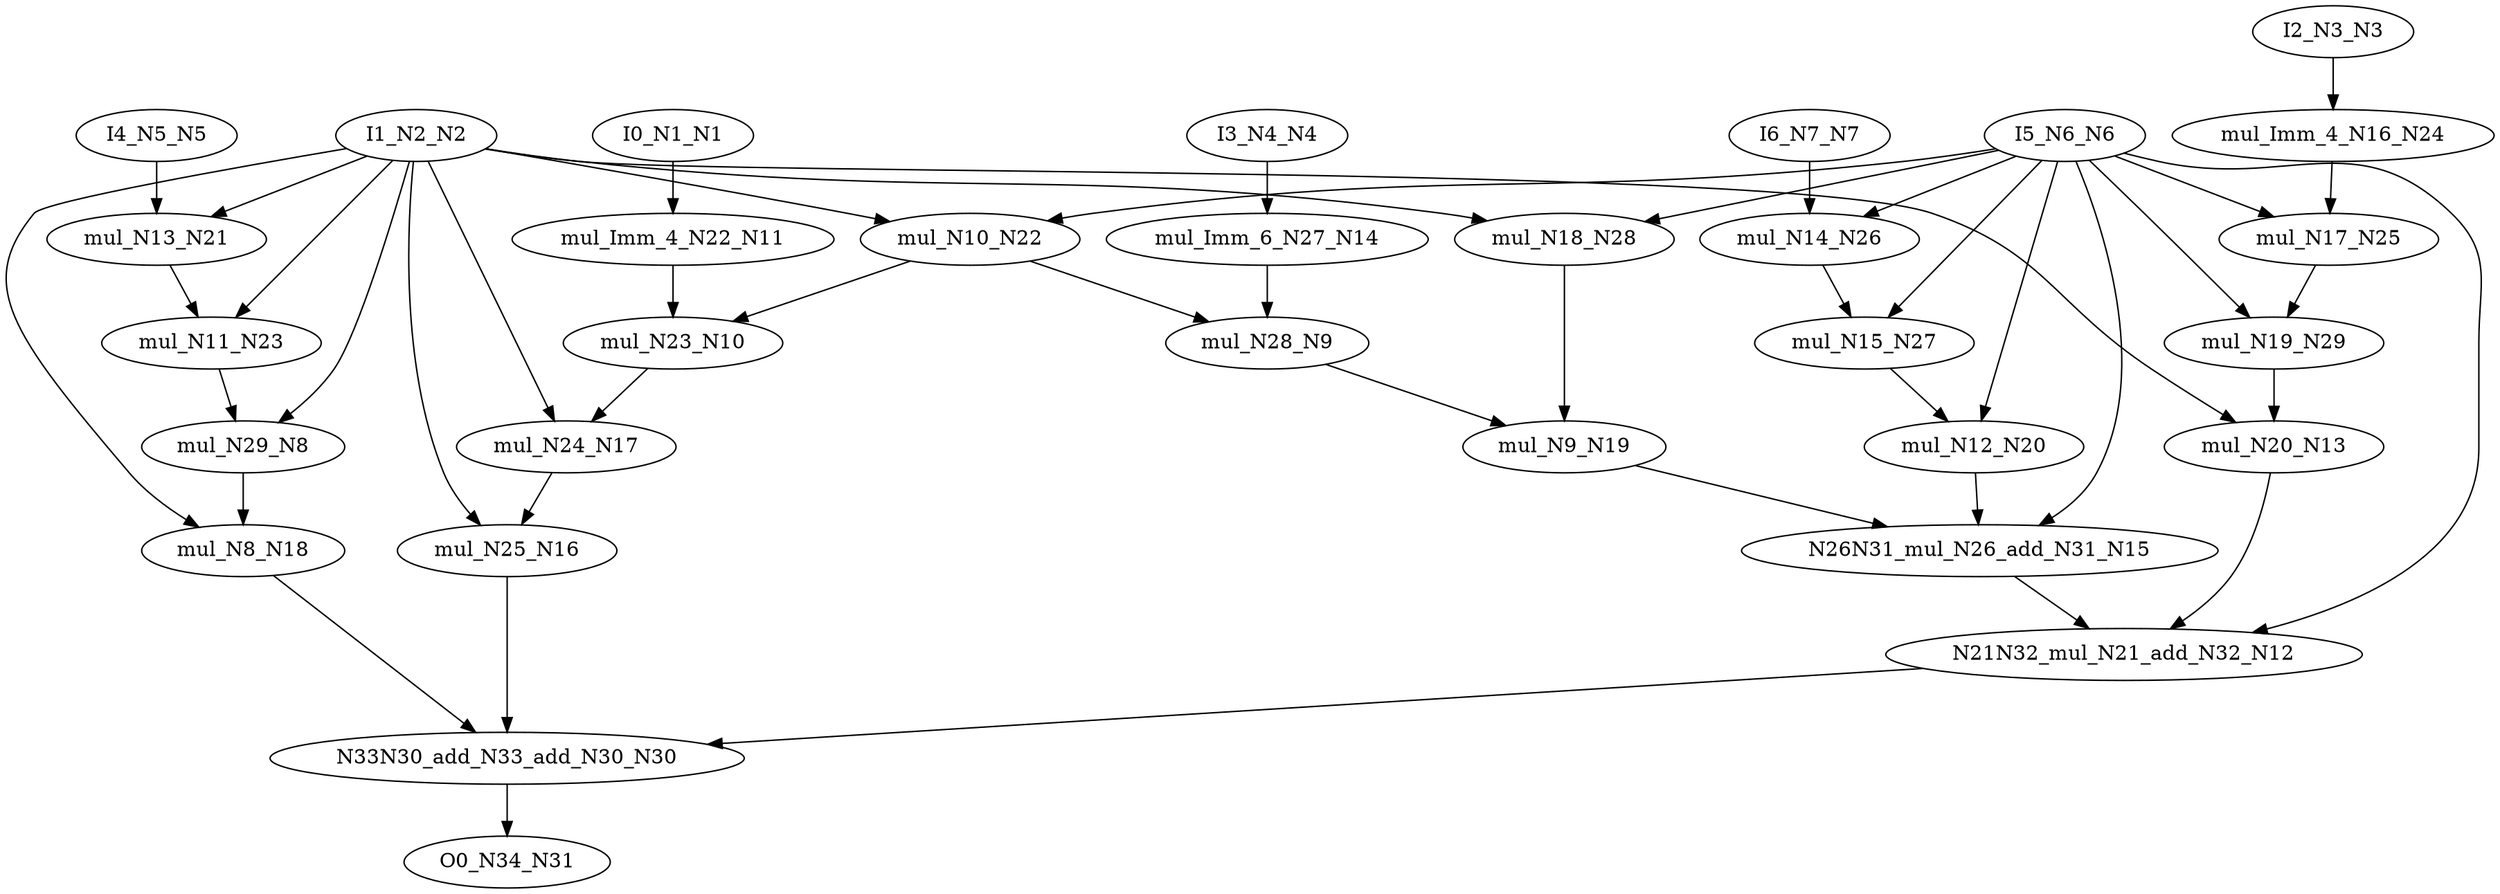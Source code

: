 digraph graphname {
N29 [color="black", label="mul_N19_N29"];
N28 [color="black", label="mul_N18_N28"];
N23 [color="black", label="mul_N11_N23"];
N22 [color="black", label="mul_N10_N22"];
N21 [color="black", label="mul_N13_N21"];
N20 [color="black", label="mul_N12_N20"];
N27 [color="black", label="mul_N15_N27"];
N26 [color="black", label="mul_N14_N26"];
N25 [color="black", label="mul_N17_N25"];
N24 [color="black", label="mul_Imm_4_N16_N24"];
N8 [color="black", label="mul_N29_N8"];
N9 [color="black", label="mul_N28_N9"];
N1 [color="black", label="I0_N1_N1"];
N2 [color="black", label="I1_N2_N2"];
N3 [color="black", label="I2_N3_N3"];
N4 [color="black", label="I3_N4_N4"];
N5 [color="black", label="I4_N5_N5"];
N6 [color="black", label="I5_N6_N6"];
N7 [color="black", label="I6_N7_N7"];
N12 [color="black", label="N21N32_mul_N21_add_N32_N12"];
N13 [color="black", label="mul_N20_N13"];
N10 [color="black", label="mul_N23_N10"];
N11 [color="black", label="mul_Imm_4_N22_N11"];
N16 [color="black", label="mul_N25_N16"];
N17 [color="black", label="mul_N24_N17"];
N14 [color="black", label="mul_Imm_6_N27_N14"];
N15 [color="black", label="N26N31_mul_N26_add_N31_N15"];
N18 [color="black", label="mul_N8_N18"];
N19 [color="black", label="mul_N9_N19"];
N30 [color="black", label="N33N30_add_N33_add_N30_N30"];
N31 [color="black", label="O0_N34_N31"];
N29 -> N13;
N28 -> N19;
N23 -> N8;
N22 -> N9;
N22 -> N10;
N21 -> N23;
N20 -> N15;
N27 -> N20;
N26 -> N27;
N25 -> N29;
N24 -> N25;
N8 -> N18;
N9 -> N19;
N1 -> N11;
N2 -> N13;
N2 -> N23;
N2 -> N17;
N2 -> N18;
N2 -> N22;
N2 -> N21;
N2 -> N28;
N2 -> N16;
N2 -> N8;
N3 -> N24;
N4 -> N14;
N5 -> N21;
N6 -> N20;
N6 -> N25;
N6 -> N12;
N6 -> N28;
N6 -> N26;
N6 -> N29;
N6 -> N27;
N6 -> N22;
N6 -> N15;
N7 -> N26;
N12 -> N30;
N13 -> N12;
N10 -> N17;
N11 -> N10;
N16 -> N30;
N17 -> N16;
N14 -> N9;
N15 -> N12;
N18 -> N30;
N19 -> N15;
N30 -> N31;
}
